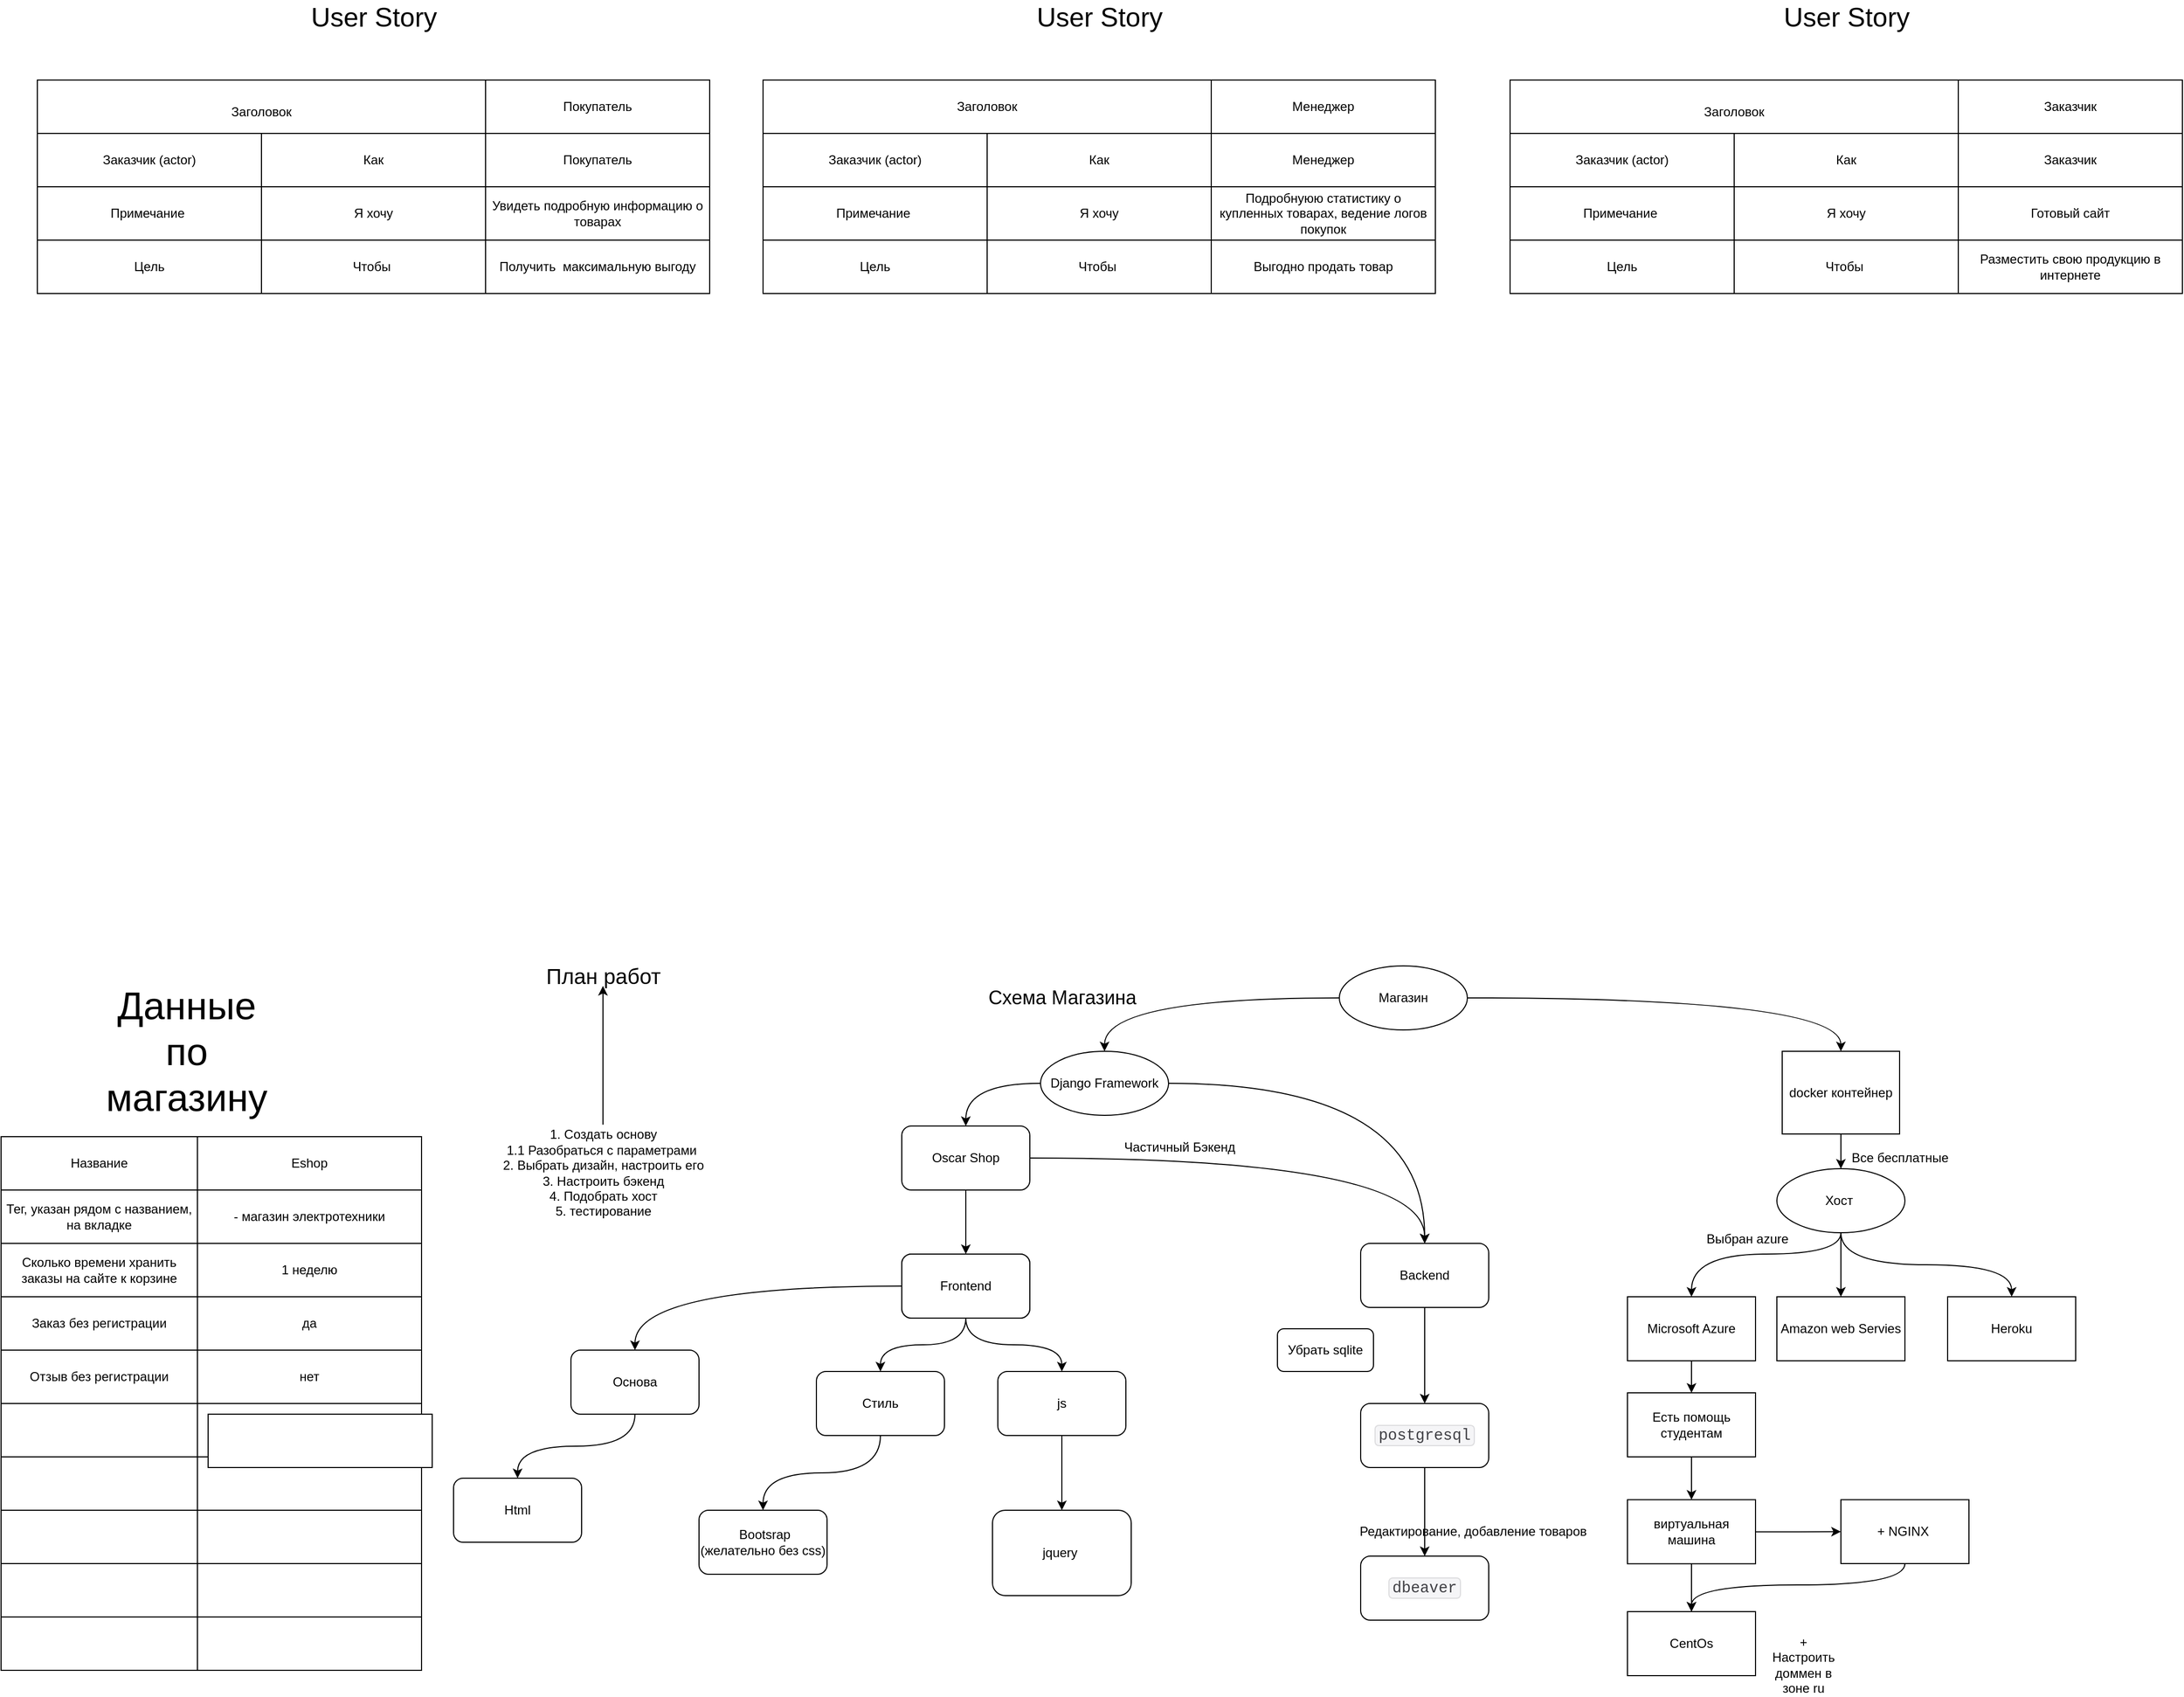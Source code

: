 <mxfile version="14.2.4" type="embed">
    <diagram id="prtHgNgQTEPvFCAcTncT" name="Page-1">
        <mxGraphModel dx="2474" dy="1744" grid="1" gridSize="10" guides="1" tooltips="1" connect="1" arrows="1" fold="1" page="1" pageScale="1" pageWidth="827" pageHeight="1169" math="0" shadow="0">
            <root>
                <mxCell id="0"/>
                <mxCell id="1" parent="0"/>
                <mxCell id="nIdcYIH7QRFC6yB31dNg-30" value="" style="shape=image;verticalLabelPosition=bottom;verticalAlign=top;aspect=fixed;imageAspect=0;image=https://itsecforu.ru/wp-content/uploads/2018/12/nginx.png;" parent="1" vertex="1">
                    <mxGeometry x="195.43" y="476.09" width="121.14" height="77.81" as="geometry"/>
                </mxCell>
                <mxCell id="12" value="" style="shape=image;verticalLabelPosition=bottom;verticalAlign=top;aspect=fixed;imageAspect=0;image=https://guides.wp-bullet.com/wp-content/uploads/2017/01/centos-automatic-security-updates.png;" parent="1" vertex="1">
                    <mxGeometry x="-200.0" y="584.39" width="120" height="55.61" as="geometry"/>
                </mxCell>
                <mxCell id="6" style="edgeStyle=orthogonalEdgeStyle;rounded=0;orthogonalLoop=1;jettySize=auto;html=1;" parent="1" source="5" target="rxrXzZAJuEPQkS48RmaR-65" edge="1">
                    <mxGeometry relative="1" as="geometry"/>
                </mxCell>
                <mxCell id="5" value="docker контейнер" style="rounded=0;whiteSpace=wrap;html=1;" parent="1" vertex="1">
                    <mxGeometry x="15" y="60" width="110" height="77.5" as="geometry"/>
                </mxCell>
                <mxCell id="rxrXzZAJuEPQkS48RmaR-1" value="&lt;font style=&quot;font-size: 18px&quot;&gt;Схема Магазина&lt;/font&gt;" style="text;html=1;align=center;verticalAlign=middle;resizable=0;points=[];autosize=1;" parent="1" vertex="1">
                    <mxGeometry x="-735" width="150" height="20" as="geometry"/>
                </mxCell>
                <mxCell id="rxrXzZAJuEPQkS48RmaR-2" value="&lt;font style=&quot;font-size: 20px&quot;&gt;План работ&lt;/font&gt;" style="text;html=1;align=center;verticalAlign=middle;resizable=0;points=[];autosize=1;" parent="1" vertex="1">
                    <mxGeometry x="-1150" y="-21.25" width="120" height="20" as="geometry"/>
                </mxCell>
                <mxCell id="HfXP12kQXcB-YYXYpd6a-1" value="" style="edgeStyle=orthogonalEdgeStyle;rounded=0;orthogonalLoop=1;jettySize=auto;html=1;" parent="1" source="rxrXzZAJuEPQkS48RmaR-3" target="rxrXzZAJuEPQkS48RmaR-2" edge="1">
                    <mxGeometry relative="1" as="geometry"/>
                </mxCell>
                <mxCell id="rxrXzZAJuEPQkS48RmaR-3" value="1. Создать основу&lt;br&gt;1.1 Разобраться с параметрами&amp;nbsp;&lt;br&gt;2. Выбрать дизайн, настроить его&lt;br&gt;3. Настроить бэкенд&lt;br&gt;4. Подобрать хост&lt;br&gt;5. тестирование" style="text;html=1;align=center;verticalAlign=middle;resizable=0;points=[];autosize=1;" parent="1" vertex="1">
                    <mxGeometry x="-1190" y="128.75" width="200" height="90" as="geometry"/>
                </mxCell>
                <mxCell id="rxrXzZAJuEPQkS48RmaR-42" style="edgeStyle=orthogonalEdgeStyle;curved=1;rounded=0;orthogonalLoop=1;jettySize=auto;html=1;entryX=0.5;entryY=0;entryDx=0;entryDy=0;" parent="1" source="rxrXzZAJuEPQkS48RmaR-4" target="rxrXzZAJuEPQkS48RmaR-5" edge="1">
                    <mxGeometry relative="1" as="geometry"/>
                </mxCell>
                <mxCell id="rxrXzZAJuEPQkS48RmaR-44" style="edgeStyle=orthogonalEdgeStyle;curved=1;rounded=0;orthogonalLoop=1;jettySize=auto;html=1;" parent="1" source="rxrXzZAJuEPQkS48RmaR-4" target="rxrXzZAJuEPQkS48RmaR-14" edge="1">
                    <mxGeometry relative="1" as="geometry"/>
                </mxCell>
                <mxCell id="rxrXzZAJuEPQkS48RmaR-4" value="Django Framework" style="ellipse;whiteSpace=wrap;html=1;fontFamily=Helvetica;fontSize=12;align=center;" parent="1" vertex="1">
                    <mxGeometry x="-680" y="60" width="120" height="60" as="geometry"/>
                </mxCell>
                <mxCell id="rxrXzZAJuEPQkS48RmaR-13" style="edgeStyle=orthogonalEdgeStyle;curved=1;rounded=0;orthogonalLoop=1;jettySize=auto;html=1;entryX=0.5;entryY=0;entryDx=0;entryDy=0;exitX=0.5;exitY=1;exitDx=0;exitDy=0;" parent="1" source="rxrXzZAJuEPQkS48RmaR-5" target="rxrXzZAJuEPQkS48RmaR-12" edge="1">
                    <mxGeometry relative="1" as="geometry"/>
                </mxCell>
                <mxCell id="rxrXzZAJuEPQkS48RmaR-43" style="edgeStyle=orthogonalEdgeStyle;curved=1;rounded=0;orthogonalLoop=1;jettySize=auto;html=1;" parent="1" source="rxrXzZAJuEPQkS48RmaR-5" target="rxrXzZAJuEPQkS48RmaR-14" edge="1">
                    <mxGeometry relative="1" as="geometry"/>
                </mxCell>
                <mxCell id="rxrXzZAJuEPQkS48RmaR-5" value="Oscar Shop" style="rounded=1;whiteSpace=wrap;html=1;" parent="1" vertex="1">
                    <mxGeometry x="-810" y="130" width="120" height="60" as="geometry"/>
                </mxCell>
                <mxCell id="rxrXzZAJuEPQkS48RmaR-24" style="edgeStyle=orthogonalEdgeStyle;curved=1;rounded=0;orthogonalLoop=1;jettySize=auto;html=1;entryX=0.5;entryY=0;entryDx=0;entryDy=0;" parent="1" source="rxrXzZAJuEPQkS48RmaR-12" target="rxrXzZAJuEPQkS48RmaR-29" edge="1">
                    <mxGeometry relative="1" as="geometry">
                        <mxPoint x="-980" y="360" as="targetPoint"/>
                    </mxGeometry>
                </mxCell>
                <mxCell id="rxrXzZAJuEPQkS48RmaR-12" value="Frontend" style="rounded=1;whiteSpace=wrap;html=1;" parent="1" vertex="1">
                    <mxGeometry x="-810" y="250" width="120" height="60" as="geometry"/>
                </mxCell>
                <mxCell id="rxrXzZAJuEPQkS48RmaR-48" style="edgeStyle=orthogonalEdgeStyle;curved=1;rounded=0;orthogonalLoop=1;jettySize=auto;html=1;" parent="1" source="rxrXzZAJuEPQkS48RmaR-14" target="rxrXzZAJuEPQkS48RmaR-47" edge="1">
                    <mxGeometry relative="1" as="geometry"/>
                </mxCell>
                <mxCell id="rxrXzZAJuEPQkS48RmaR-14" value="Backend" style="rounded=1;whiteSpace=wrap;html=1;" parent="1" vertex="1">
                    <mxGeometry x="-380" y="240" width="120" height="60" as="geometry"/>
                </mxCell>
                <mxCell id="rxrXzZAJuEPQkS48RmaR-20" value="Html" style="rounded=1;whiteSpace=wrap;html=1;" parent="1" vertex="1">
                    <mxGeometry x="-1230" y="460" width="120" height="60" as="geometry"/>
                </mxCell>
                <mxCell id="rxrXzZAJuEPQkS48RmaR-25" style="edgeStyle=orthogonalEdgeStyle;curved=1;rounded=0;orthogonalLoop=1;jettySize=auto;html=1;exitX=0.5;exitY=1;exitDx=0;exitDy=0;" parent="1" source="rxrXzZAJuEPQkS48RmaR-29" target="rxrXzZAJuEPQkS48RmaR-20" edge="1">
                    <mxGeometry relative="1" as="geometry">
                        <mxPoint x="-1040" y="390.034" as="sourcePoint"/>
                    </mxGeometry>
                </mxCell>
                <mxCell id="rxrXzZAJuEPQkS48RmaR-29" value="Основа" style="rounded=1;whiteSpace=wrap;html=1;" parent="1" vertex="1">
                    <mxGeometry x="-1120" y="340" width="120" height="60" as="geometry"/>
                </mxCell>
                <mxCell id="rxrXzZAJuEPQkS48RmaR-32" style="edgeStyle=orthogonalEdgeStyle;curved=1;rounded=0;orthogonalLoop=1;jettySize=auto;html=1;entryX=0.5;entryY=0;entryDx=0;entryDy=0;" parent="1" source="rxrXzZAJuEPQkS48RmaR-30" target="rxrXzZAJuEPQkS48RmaR-31" edge="1">
                    <mxGeometry relative="1" as="geometry"/>
                </mxCell>
                <mxCell id="rxrXzZAJuEPQkS48RmaR-35" style="edgeStyle=orthogonalEdgeStyle;curved=1;rounded=0;orthogonalLoop=1;jettySize=auto;html=1;" parent="1" source="rxrXzZAJuEPQkS48RmaR-30" target="rxrXzZAJuEPQkS48RmaR-34" edge="1">
                    <mxGeometry relative="1" as="geometry"/>
                </mxCell>
                <mxCell id="rxrXzZAJuEPQkS48RmaR-30" value="Frontend" style="rounded=1;whiteSpace=wrap;html=1;" parent="1" vertex="1">
                    <mxGeometry x="-810" y="250" width="120" height="60" as="geometry"/>
                </mxCell>
                <mxCell id="rxrXzZAJuEPQkS48RmaR-38" style="edgeStyle=orthogonalEdgeStyle;curved=1;rounded=0;orthogonalLoop=1;jettySize=auto;html=1;entryX=0.5;entryY=0;entryDx=0;entryDy=0;" parent="1" source="rxrXzZAJuEPQkS48RmaR-31" target="rxrXzZAJuEPQkS48RmaR-39" edge="1">
                    <mxGeometry relative="1" as="geometry">
                        <mxPoint x="-890" y="510" as="targetPoint"/>
                    </mxGeometry>
                </mxCell>
                <mxCell id="rxrXzZAJuEPQkS48RmaR-31" value="Стиль" style="rounded=1;whiteSpace=wrap;html=1;" parent="1" vertex="1">
                    <mxGeometry x="-890" y="360" width="120" height="60" as="geometry"/>
                </mxCell>
                <mxCell id="rxrXzZAJuEPQkS48RmaR-37" style="edgeStyle=orthogonalEdgeStyle;curved=1;rounded=0;orthogonalLoop=1;jettySize=auto;html=1;" parent="1" source="rxrXzZAJuEPQkS48RmaR-34" target="rxrXzZAJuEPQkS48RmaR-36" edge="1">
                    <mxGeometry relative="1" as="geometry"/>
                </mxCell>
                <mxCell id="rxrXzZAJuEPQkS48RmaR-34" value="js" style="rounded=1;whiteSpace=wrap;html=1;" parent="1" vertex="1">
                    <mxGeometry x="-720" y="360" width="120" height="60" as="geometry"/>
                </mxCell>
                <mxCell id="rxrXzZAJuEPQkS48RmaR-36" value="jquery&amp;nbsp;" style="rounded=1;whiteSpace=wrap;html=1;" parent="1" vertex="1">
                    <mxGeometry x="-725" y="490" width="130" height="80" as="geometry"/>
                </mxCell>
                <mxCell id="rxrXzZAJuEPQkS48RmaR-39" value="&amp;nbsp;Bootsrap (желательно без css)" style="rounded=1;whiteSpace=wrap;html=1;" parent="1" vertex="1">
                    <mxGeometry x="-1000" y="490" width="120" height="60" as="geometry"/>
                </mxCell>
                <mxCell id="rxrXzZAJuEPQkS48RmaR-45" value="Частичный Бэкенд" style="text;html=1;align=center;verticalAlign=middle;resizable=0;points=[];autosize=1;" parent="1" vertex="1">
                    <mxGeometry x="-610" y="140" width="120" height="20" as="geometry"/>
                </mxCell>
                <mxCell id="rxrXzZAJuEPQkS48RmaR-46" value="Убрать sqlite" style="rounded=1;whiteSpace=wrap;html=1;" parent="1" vertex="1">
                    <mxGeometry x="-458" y="320" width="90" height="40" as="geometry"/>
                </mxCell>
                <mxCell id="rxrXzZAJuEPQkS48RmaR-82" style="edgeStyle=orthogonalEdgeStyle;curved=1;rounded=0;orthogonalLoop=1;jettySize=auto;html=1;" parent="1" source="rxrXzZAJuEPQkS48RmaR-47" target="rxrXzZAJuEPQkS48RmaR-80" edge="1">
                    <mxGeometry relative="1" as="geometry"/>
                </mxCell>
                <mxCell id="rxrXzZAJuEPQkS48RmaR-47" value="&lt;code style=&quot;box-sizing: border-box ; font-family: &amp;#34;menlo&amp;#34; , &amp;#34;monaco&amp;#34; , &amp;#34;consolas&amp;#34; , &amp;#34;courier new&amp;#34; , monospace ; font-size: 14.4px ; padding: 2px 4px ; color: rgb(63 , 63 , 68) ; background-color: rgb(245 , 245 , 247) ; border-radius: 4px ; box-shadow: rgba(0 , 0 , 0 , 0.1) 0px 0px 0px 1px inset&quot;&gt;postgresql&lt;br&gt;&lt;/code&gt;" style="rounded=1;whiteSpace=wrap;html=1;" parent="1" vertex="1">
                    <mxGeometry x="-380" y="390" width="120" height="60" as="geometry"/>
                </mxCell>
                <mxCell id="rxrXzZAJuEPQkS48RmaR-53" value="" style="shape=image;verticalLabelPosition=bottom;verticalAlign=top;aspect=fixed;imageAspect=0;image=https://hsto.org/webt/me/2l/pa/me2lpa5o0f7i3ijip-hioytti0i.png;" parent="1" vertex="1">
                    <mxGeometry x="-400" y="367.82" width="43" height="44.37" as="geometry"/>
                </mxCell>
                <mxCell id="rxrXzZAJuEPQkS48RmaR-54" value="" style="shape=image;verticalLabelPosition=bottom;verticalAlign=top;aspect=fixed;imageAspect=0;image=https://www.drupal.org/files/project-images/bootstrap-stack.png;" parent="1" vertex="1">
                    <mxGeometry x="-1010" y="450.0" width="50" height="42.02" as="geometry"/>
                </mxCell>
                <mxCell id="rxrXzZAJuEPQkS48RmaR-57" value="" style="shape=image;verticalLabelPosition=bottom;verticalAlign=top;aspect=fixed;imageAspect=0;image=https://www.spencergerdes.com/assets/images/jquery.png;" parent="1" vertex="1">
                    <mxGeometry x="-770" y="480.17" width="70" height="19.66" as="geometry"/>
                </mxCell>
                <mxCell id="rxrXzZAJuEPQkS48RmaR-62" style="edgeStyle=orthogonalEdgeStyle;curved=1;rounded=0;orthogonalLoop=1;jettySize=auto;html=1;" parent="1" source="rxrXzZAJuEPQkS48RmaR-61" target="rxrXzZAJuEPQkS48RmaR-4" edge="1">
                    <mxGeometry relative="1" as="geometry"/>
                </mxCell>
                <mxCell id="rxrXzZAJuEPQkS48RmaR-64" style="edgeStyle=orthogonalEdgeStyle;curved=1;rounded=0;orthogonalLoop=1;jettySize=auto;html=1;" parent="1" source="rxrXzZAJuEPQkS48RmaR-61" target="5" edge="1">
                    <mxGeometry relative="1" as="geometry">
                        <mxPoint x="-50" y="-30" as="targetPoint"/>
                    </mxGeometry>
                </mxCell>
                <mxCell id="rxrXzZAJuEPQkS48RmaR-61" value="Магазин" style="ellipse;whiteSpace=wrap;html=1;fontFamily=Helvetica;fontSize=12;align=center;" parent="1" vertex="1">
                    <mxGeometry x="-400" y="-20" width="120" height="60" as="geometry"/>
                </mxCell>
                <mxCell id="rxrXzZAJuEPQkS48RmaR-67" style="edgeStyle=orthogonalEdgeStyle;curved=1;rounded=0;orthogonalLoop=1;jettySize=auto;html=1;" parent="1" source="rxrXzZAJuEPQkS48RmaR-65" target="rxrXzZAJuEPQkS48RmaR-66" edge="1">
                    <mxGeometry relative="1" as="geometry">
                        <Array as="points">
                            <mxPoint x="70" y="250"/>
                            <mxPoint x="-70" y="250"/>
                        </Array>
                    </mxGeometry>
                </mxCell>
                <mxCell id="rxrXzZAJuEPQkS48RmaR-75" style="edgeStyle=orthogonalEdgeStyle;curved=1;rounded=0;orthogonalLoop=1;jettySize=auto;html=1;entryX=0.5;entryY=0;entryDx=0;entryDy=0;" parent="1" source="rxrXzZAJuEPQkS48RmaR-65" target="rxrXzZAJuEPQkS48RmaR-76" edge="1">
                    <mxGeometry relative="1" as="geometry">
                        <mxPoint x="60" y="290" as="targetPoint"/>
                    </mxGeometry>
                </mxCell>
                <mxCell id="rxrXzZAJuEPQkS48RmaR-87" style="edgeStyle=orthogonalEdgeStyle;curved=1;rounded=0;orthogonalLoop=1;jettySize=auto;html=1;entryX=0.5;entryY=0;entryDx=0;entryDy=0;exitX=0.5;exitY=1;exitDx=0;exitDy=0;" parent="1" source="rxrXzZAJuEPQkS48RmaR-65" target="rxrXzZAJuEPQkS48RmaR-84" edge="1">
                    <mxGeometry relative="1" as="geometry"/>
                </mxCell>
                <mxCell id="rxrXzZAJuEPQkS48RmaR-65" value="Хост&amp;nbsp;" style="ellipse;whiteSpace=wrap;html=1;fontFamily=Helvetica;fontSize=12;align=center;" parent="1" vertex="1">
                    <mxGeometry x="10" y="170" width="120" height="60" as="geometry"/>
                </mxCell>
                <mxCell id="rxrXzZAJuEPQkS48RmaR-71" style="edgeStyle=orthogonalEdgeStyle;curved=1;rounded=0;orthogonalLoop=1;jettySize=auto;html=1;entryX=0.5;entryY=0;entryDx=0;entryDy=0;" parent="1" source="rxrXzZAJuEPQkS48RmaR-66" target="rxrXzZAJuEPQkS48RmaR-70" edge="1">
                    <mxGeometry relative="1" as="geometry"/>
                </mxCell>
                <mxCell id="rxrXzZAJuEPQkS48RmaR-66" value="Microsoft Azure" style="rounded=0;whiteSpace=wrap;html=1;fontFamily=Helvetica;fontSize=12;align=center;" parent="1" vertex="1">
                    <mxGeometry x="-130" y="290" width="120" height="60" as="geometry"/>
                </mxCell>
                <mxCell id="21" style="edgeStyle=orthogonalEdgeStyle;rounded=0;orthogonalLoop=1;jettySize=auto;html=1;entryX=0.5;entryY=0;entryDx=0;entryDy=0;" parent="1" source="rxrXzZAJuEPQkS48RmaR-70" target="19" edge="1">
                    <mxGeometry relative="1" as="geometry"/>
                </mxCell>
                <mxCell id="rxrXzZAJuEPQkS48RmaR-70" value="Есть помощь студентам" style="rounded=0;whiteSpace=wrap;html=1;" parent="1" vertex="1">
                    <mxGeometry x="-130" y="380" width="120" height="60" as="geometry"/>
                </mxCell>
                <mxCell id="rxrXzZAJuEPQkS48RmaR-76" value="Amazon web Servies" style="rounded=0;whiteSpace=wrap;html=1;fontFamily=Helvetica;fontSize=12;align=center;" parent="1" vertex="1">
                    <mxGeometry x="10" y="290" width="120" height="60" as="geometry"/>
                </mxCell>
                <mxCell id="rxrXzZAJuEPQkS48RmaR-77" value="" style="shape=image;verticalLabelPosition=bottom;verticalAlign=top;aspect=fixed;imageAspect=0;image=http://datanetstracon.com/images/Azure.png;" parent="1" vertex="1">
                    <mxGeometry x="-140.0" y="227.32" width="85.29" height="62.65" as="geometry"/>
                </mxCell>
                <mxCell id="rxrXzZAJuEPQkS48RmaR-78" value="" style="shape=image;verticalLabelPosition=bottom;verticalAlign=top;aspect=fixed;imageAspect=0;image=https://www.itsec.ru/hubfs/ISR/AWS.png;" parent="1" vertex="1">
                    <mxGeometry x="80" y="246.32" width="66.67" height="50" as="geometry"/>
                </mxCell>
                <mxCell id="rxrXzZAJuEPQkS48RmaR-80" value="&lt;code style=&quot;box-sizing: border-box ; font-family: &amp;#34;menlo&amp;#34; , &amp;#34;monaco&amp;#34; , &amp;#34;consolas&amp;#34; , &amp;#34;courier new&amp;#34; , monospace ; font-size: 14.4px ; padding: 2px 4px ; color: rgb(63 , 63 , 68) ; background-color: rgb(245 , 245 , 247) ; border-radius: 4px ; box-shadow: rgba(0 , 0 , 0 , 0.1) 0px 0px 0px 1px inset&quot;&gt;dbeaver&lt;br&gt;&lt;/code&gt;" style="rounded=1;whiteSpace=wrap;html=1;" parent="1" vertex="1">
                    <mxGeometry x="-380" y="533" width="120" height="60" as="geometry"/>
                </mxCell>
                <mxCell id="rxrXzZAJuEPQkS48RmaR-81" value="" style="shape=image;verticalLabelPosition=bottom;verticalAlign=top;aspect=fixed;imageAspect=0;image=https://freesoft.ru/storage/images/214/2134/213379/213379_normal.png;" parent="1" vertex="1">
                    <mxGeometry x="-405" y="523" width="37" height="37" as="geometry"/>
                </mxCell>
                <mxCell id="rxrXzZAJuEPQkS48RmaR-83" value="Редактирование, добавление товаров" style="text;html=1;align=center;verticalAlign=middle;resizable=0;points=[];autosize=1;" parent="1" vertex="1">
                    <mxGeometry x="-390" y="500" width="230" height="20" as="geometry"/>
                </mxCell>
                <mxCell id="rxrXzZAJuEPQkS48RmaR-84" value="Heroku" style="rounded=0;whiteSpace=wrap;html=1;" parent="1" vertex="1">
                    <mxGeometry x="170" y="290" width="120" height="60" as="geometry"/>
                </mxCell>
                <mxCell id="rxrXzZAJuEPQkS48RmaR-85" value="" style="shape=image;verticalLabelPosition=bottom;verticalAlign=top;aspect=fixed;imageAspect=0;image=https://static.perimeter81.com/website20/images/b2bv2/organism/solutions/heroku/b2b-solutions-heroku-into__img.png;" parent="1" vertex="1">
                    <mxGeometry x="230" y="230" width="52" height="57.29" as="geometry"/>
                </mxCell>
                <mxCell id="rxrXzZAJuEPQkS48RmaR-88" value="Все бесплатные" style="text;html=1;align=center;verticalAlign=middle;resizable=0;points=[];autosize=1;" parent="1" vertex="1">
                    <mxGeometry x="70" y="150" width="110" height="20" as="geometry"/>
                </mxCell>
                <mxCell id="rxrXzZAJuEPQkS48RmaR-90" value="Название" style="rounded=0;whiteSpace=wrap;html=1;" parent="1" vertex="1">
                    <mxGeometry x="-1654" y="140" width="184" height="50" as="geometry"/>
                </mxCell>
                <mxCell id="rxrXzZAJuEPQkS48RmaR-91" value="Eshop" style="rounded=0;whiteSpace=wrap;html=1;" parent="1" vertex="1">
                    <mxGeometry x="-1470" y="140" width="210" height="50" as="geometry"/>
                </mxCell>
                <mxCell id="rxrXzZAJuEPQkS48RmaR-92" value="&lt;font style=&quot;font-size: 36px&quot;&gt;Данные по магазину&lt;/font&gt;" style="text;html=1;strokeColor=none;fillColor=none;align=center;verticalAlign=middle;whiteSpace=wrap;rounded=0;" parent="1" vertex="1">
                    <mxGeometry x="-1530" y="30" width="100" height="60" as="geometry"/>
                </mxCell>
                <mxCell id="rxrXzZAJuEPQkS48RmaR-93" value="Тег, указан рядом с названием, на вкладке" style="rounded=0;whiteSpace=wrap;html=1;" parent="1" vertex="1">
                    <mxGeometry x="-1654" y="190" width="184" height="50" as="geometry"/>
                </mxCell>
                <mxCell id="rxrXzZAJuEPQkS48RmaR-94" value="- магазин электротехники" style="rounded=0;whiteSpace=wrap;html=1;" parent="1" vertex="1">
                    <mxGeometry x="-1470" y="190" width="210" height="50" as="geometry"/>
                </mxCell>
                <mxCell id="rxrXzZAJuEPQkS48RmaR-95" value="Сколько времени хранить заказы на сайте к корзине" style="rounded=0;whiteSpace=wrap;html=1;" parent="1" vertex="1">
                    <mxGeometry x="-1654" y="240" width="184" height="50" as="geometry"/>
                </mxCell>
                <mxCell id="rxrXzZAJuEPQkS48RmaR-96" value="1 неделю" style="rounded=0;whiteSpace=wrap;html=1;" parent="1" vertex="1">
                    <mxGeometry x="-1470" y="240" width="210" height="50" as="geometry"/>
                </mxCell>
                <mxCell id="rxrXzZAJuEPQkS48RmaR-97" value="Заказ без регистрации" style="rounded=0;whiteSpace=wrap;html=1;" parent="1" vertex="1">
                    <mxGeometry x="-1654" y="290" width="184" height="50" as="geometry"/>
                </mxCell>
                <mxCell id="rxrXzZAJuEPQkS48RmaR-98" value="да" style="rounded=0;whiteSpace=wrap;html=1;" parent="1" vertex="1">
                    <mxGeometry x="-1470" y="290" width="210" height="50" as="geometry"/>
                </mxCell>
                <mxCell id="rxrXzZAJuEPQkS48RmaR-99" value="Отзыв без регистрации" style="rounded=0;whiteSpace=wrap;html=1;" parent="1" vertex="1">
                    <mxGeometry x="-1654" y="340" width="184" height="50" as="geometry"/>
                </mxCell>
                <mxCell id="rxrXzZAJuEPQkS48RmaR-100" value="нет" style="rounded=0;whiteSpace=wrap;html=1;" parent="1" vertex="1">
                    <mxGeometry x="-1470" y="340" width="210" height="50" as="geometry"/>
                </mxCell>
                <mxCell id="rxrXzZAJuEPQkS48RmaR-101" value="" style="rounded=0;whiteSpace=wrap;html=1;" parent="1" vertex="1">
                    <mxGeometry x="-1654" y="390" width="184" height="50" as="geometry"/>
                </mxCell>
                <mxCell id="rxrXzZAJuEPQkS48RmaR-102" value="" style="rounded=0;whiteSpace=wrap;html=1;" parent="1" vertex="1">
                    <mxGeometry x="-1470" y="390" width="210" height="50" as="geometry"/>
                </mxCell>
                <mxCell id="rxrXzZAJuEPQkS48RmaR-109" value="" style="rounded=0;whiteSpace=wrap;html=1;" parent="1" vertex="1">
                    <mxGeometry x="-1654" y="440" width="184" height="50" as="geometry"/>
                </mxCell>
                <mxCell id="rxrXzZAJuEPQkS48RmaR-110" value="" style="rounded=0;whiteSpace=wrap;html=1;" parent="1" vertex="1">
                    <mxGeometry x="-1470" y="440" width="210" height="50" as="geometry"/>
                </mxCell>
                <mxCell id="rxrXzZAJuEPQkS48RmaR-111" value="" style="rounded=0;whiteSpace=wrap;html=1;" parent="1" vertex="1">
                    <mxGeometry x="-1654" y="490" width="184" height="50" as="geometry"/>
                </mxCell>
                <mxCell id="rxrXzZAJuEPQkS48RmaR-112" value="" style="rounded=0;whiteSpace=wrap;html=1;" parent="1" vertex="1">
                    <mxGeometry x="-1470" y="490" width="210" height="50" as="geometry"/>
                </mxCell>
                <mxCell id="rxrXzZAJuEPQkS48RmaR-113" value="" style="rounded=0;whiteSpace=wrap;html=1;" parent="1" vertex="1">
                    <mxGeometry x="-1654" y="540" width="184" height="50" as="geometry"/>
                </mxCell>
                <mxCell id="rxrXzZAJuEPQkS48RmaR-114" value="" style="rounded=0;whiteSpace=wrap;html=1;" parent="1" vertex="1">
                    <mxGeometry x="-1470" y="540" width="210" height="50" as="geometry"/>
                </mxCell>
                <mxCell id="rxrXzZAJuEPQkS48RmaR-115" value="" style="rounded=0;whiteSpace=wrap;html=1;" parent="1" vertex="1">
                    <mxGeometry x="-1654" y="590" width="184" height="50" as="geometry"/>
                </mxCell>
                <mxCell id="rxrXzZAJuEPQkS48RmaR-116" value="" style="rounded=0;whiteSpace=wrap;html=1;" parent="1" vertex="1">
                    <mxGeometry x="-1470" y="590" width="210" height="50" as="geometry"/>
                </mxCell>
                <mxCell id="8" value="" style="shape=image;verticalLabelPosition=bottom;verticalAlign=top;aspect=fixed;imageAspect=0;image=https://res.cloudinary.com/startup-grind/image/upload/c_fill,dpr_2.0,f_auto,g_center,h_1080,q_100,w_1080/v1/gcs/platform-data-docker/chapter_logos/highres_449953548.jpeg;" parent="1" vertex="1">
                    <mxGeometry x="90" y="20" width="70" height="70" as="geometry"/>
                </mxCell>
                <mxCell id="10" value="CentOs" style="rounded=0;whiteSpace=wrap;html=1;" parent="1" vertex="1">
                    <mxGeometry x="-130" y="585" width="120" height="60" as="geometry"/>
                </mxCell>
                <mxCell id="13" value="+ Настроить доммен в зоне ru" style="text;html=1;strokeColor=none;fillColor=none;align=center;verticalAlign=middle;whiteSpace=wrap;rounded=0;" parent="1" vertex="1">
                    <mxGeometry x="15" y="625" width="40" height="20" as="geometry"/>
                </mxCell>
                <mxCell id="18" value="Выбран azure" style="text;html=1;align=center;verticalAlign=middle;resizable=0;points=[];autosize=1;" parent="1" vertex="1">
                    <mxGeometry x="-62.71" y="226.32" width="90" height="20" as="geometry"/>
                </mxCell>
                <mxCell id="20" style="edgeStyle=orthogonalEdgeStyle;rounded=0;orthogonalLoop=1;jettySize=auto;html=1;" parent="1" source="19" target="10" edge="1">
                    <mxGeometry relative="1" as="geometry"/>
                </mxCell>
                <mxCell id="23" style="edgeStyle=orthogonalEdgeStyle;rounded=0;orthogonalLoop=1;jettySize=auto;html=1;entryX=0;entryY=0.5;entryDx=0;entryDy=0;" parent="1" source="19" target="22" edge="1">
                    <mxGeometry relative="1" as="geometry"/>
                </mxCell>
                <mxCell id="19" value="виртуальная машина" style="rounded=0;whiteSpace=wrap;html=1;" parent="1" vertex="1">
                    <mxGeometry x="-130" y="480.17" width="120" height="60" as="geometry"/>
                </mxCell>
                <mxCell id="26" style="edgeStyle=orthogonalEdgeStyle;rounded=0;orthogonalLoop=1;jettySize=auto;html=1;entryX=0.5;entryY=0;entryDx=0;entryDy=0;curved=1;" parent="1" source="22" target="10" edge="1">
                    <mxGeometry relative="1" as="geometry">
                        <Array as="points">
                            <mxPoint x="130" y="560"/>
                            <mxPoint x="-70" y="560"/>
                        </Array>
                    </mxGeometry>
                </mxCell>
                <mxCell id="22" value="+ NGINX&amp;nbsp;" style="rounded=0;whiteSpace=wrap;html=1;" parent="1" vertex="1">
                    <mxGeometry x="70" y="480.17" width="120" height="59.83" as="geometry"/>
                </mxCell>
                <mxCell id="29" value="" style="rounded=0;whiteSpace=wrap;html=1;" parent="1" vertex="1">
                    <mxGeometry x="-1460" y="400" width="210" height="50" as="geometry"/>
                </mxCell>
                <mxCell id="30" value="Заголовок" style="rounded=0;whiteSpace=wrap;html=1;" parent="1" vertex="1">
                    <mxGeometry x="-1620" y="-850" width="420" height="60" as="geometry"/>
                </mxCell>
                <mxCell id="31" value="Примечание&amp;nbsp;" style="rounded=0;whiteSpace=wrap;html=1;" parent="1" vertex="1">
                    <mxGeometry x="-1620" y="-750" width="210" height="50" as="geometry"/>
                </mxCell>
                <mxCell id="32" value="Заказчик (actor)" style="rounded=0;whiteSpace=wrap;html=1;" parent="1" vertex="1">
                    <mxGeometry x="-1620" y="-800" width="210" height="50" as="geometry"/>
                </mxCell>
                <mxCell id="34" value="Цель" style="rounded=0;whiteSpace=wrap;html=1;" parent="1" vertex="1">
                    <mxGeometry x="-1620" y="-700" width="210" height="50" as="geometry"/>
                </mxCell>
                <mxCell id="37" value="&lt;font style=&quot;font-size: 25px&quot;&gt;User Story&lt;/font&gt;" style="text;html=1;align=center;verticalAlign=middle;resizable=0;points=[];autosize=1;" parent="1" vertex="1">
                    <mxGeometry x="-1370" y="-920" width="130" height="20" as="geometry"/>
                </mxCell>
                <mxCell id="39" value="Как" style="rounded=0;whiteSpace=wrap;html=1;" parent="1" vertex="1">
                    <mxGeometry x="-1410" y="-800" width="210" height="50" as="geometry"/>
                </mxCell>
                <mxCell id="40" value="Чтобы&amp;nbsp;" style="rounded=0;whiteSpace=wrap;html=1;" parent="1" vertex="1">
                    <mxGeometry x="-1410" y="-700" width="210" height="50" as="geometry"/>
                </mxCell>
                <mxCell id="41" value="Я хочу" style="rounded=0;whiteSpace=wrap;html=1;" parent="1" vertex="1">
                    <mxGeometry x="-1410" y="-750" width="210" height="50" as="geometry"/>
                </mxCell>
                <mxCell id="43" value="Покупатель" style="rounded=0;whiteSpace=wrap;html=1;" parent="1" vertex="1">
                    <mxGeometry x="-1200" y="-850" width="210" height="50" as="geometry"/>
                </mxCell>
                <mxCell id="44" value="Увидеть подробную информацию о товарах" style="rounded=0;whiteSpace=wrap;html=1;" parent="1" vertex="1">
                    <mxGeometry x="-1200" y="-750" width="210" height="50" as="geometry"/>
                </mxCell>
                <mxCell id="45" value="Покупатель" style="rounded=0;whiteSpace=wrap;html=1;" parent="1" vertex="1">
                    <mxGeometry x="-1200" y="-800" width="210" height="50" as="geometry"/>
                </mxCell>
                <mxCell id="47" value="Получить&amp;nbsp; максимальную выгоду" style="rounded=0;whiteSpace=wrap;html=1;" parent="1" vertex="1">
                    <mxGeometry x="-1200" y="-700" width="210" height="50" as="geometry"/>
                </mxCell>
                <mxCell id="274" value="Заголовок" style="rounded=0;whiteSpace=wrap;html=1;" vertex="1" parent="1">
                    <mxGeometry x="-240" y="-850" width="420" height="60" as="geometry"/>
                </mxCell>
                <mxCell id="275" value="Примечание&amp;nbsp;" style="rounded=0;whiteSpace=wrap;html=1;" vertex="1" parent="1">
                    <mxGeometry x="-240" y="-750" width="210" height="50" as="geometry"/>
                </mxCell>
                <mxCell id="276" value="Заказчик (actor)" style="rounded=0;whiteSpace=wrap;html=1;" vertex="1" parent="1">
                    <mxGeometry x="-240" y="-800" width="210" height="50" as="geometry"/>
                </mxCell>
                <mxCell id="277" value="Цель" style="rounded=0;whiteSpace=wrap;html=1;" vertex="1" parent="1">
                    <mxGeometry x="-240" y="-700" width="210" height="50" as="geometry"/>
                </mxCell>
                <mxCell id="278" value="&lt;font style=&quot;font-size: 25px&quot;&gt;User Story&lt;/font&gt;" style="text;html=1;align=center;verticalAlign=middle;resizable=0;points=[];autosize=1;" vertex="1" parent="1">
                    <mxGeometry x="10" y="-920" width="130" height="20" as="geometry"/>
                </mxCell>
                <mxCell id="279" value="Как" style="rounded=0;whiteSpace=wrap;html=1;" vertex="1" parent="1">
                    <mxGeometry x="-30" y="-800" width="210" height="50" as="geometry"/>
                </mxCell>
                <mxCell id="280" value="Чтобы&amp;nbsp;" style="rounded=0;whiteSpace=wrap;html=1;" vertex="1" parent="1">
                    <mxGeometry x="-30" y="-700" width="210" height="50" as="geometry"/>
                </mxCell>
                <mxCell id="281" value="Я хочу" style="rounded=0;whiteSpace=wrap;html=1;" vertex="1" parent="1">
                    <mxGeometry x="-30" y="-750" width="210" height="50" as="geometry"/>
                </mxCell>
                <mxCell id="282" value="Заказчик" style="rounded=0;whiteSpace=wrap;html=1;" vertex="1" parent="1">
                    <mxGeometry x="180" y="-850" width="210" height="50" as="geometry"/>
                </mxCell>
                <mxCell id="283" value="Готовый сайт" style="rounded=0;whiteSpace=wrap;html=1;" vertex="1" parent="1">
                    <mxGeometry x="180" y="-750" width="210" height="50" as="geometry"/>
                </mxCell>
                <mxCell id="284" value="Заказчик" style="rounded=0;whiteSpace=wrap;html=1;" vertex="1" parent="1">
                    <mxGeometry x="180" y="-800" width="210" height="50" as="geometry"/>
                </mxCell>
                <mxCell id="285" value="Разместить свою продукцию в интернете" style="rounded=0;whiteSpace=wrap;html=1;" vertex="1" parent="1">
                    <mxGeometry x="180" y="-700" width="210" height="50" as="geometry"/>
                </mxCell>
                <mxCell id="287" value="Примечание&amp;nbsp;" style="rounded=0;whiteSpace=wrap;html=1;" vertex="1" parent="1">
                    <mxGeometry x="-940" y="-750" width="210" height="50" as="geometry"/>
                </mxCell>
                <mxCell id="288" value="Заказчик (actor)" style="rounded=0;whiteSpace=wrap;html=1;" vertex="1" parent="1">
                    <mxGeometry x="-940" y="-800" width="210" height="50" as="geometry"/>
                </mxCell>
                <mxCell id="289" value="Цель" style="rounded=0;whiteSpace=wrap;html=1;" vertex="1" parent="1">
                    <mxGeometry x="-940" y="-700" width="210" height="50" as="geometry"/>
                </mxCell>
                <mxCell id="290" value="&lt;font style=&quot;font-size: 25px&quot;&gt;User Story&lt;/font&gt;" style="text;html=1;align=center;verticalAlign=middle;resizable=0;points=[];autosize=1;" vertex="1" parent="1">
                    <mxGeometry x="-690" y="-920" width="130" height="20" as="geometry"/>
                </mxCell>
                <mxCell id="291" value="Как" style="rounded=0;whiteSpace=wrap;html=1;" vertex="1" parent="1">
                    <mxGeometry x="-730" y="-800" width="210" height="50" as="geometry"/>
                </mxCell>
                <mxCell id="292" value="Чтобы&amp;nbsp;" style="rounded=0;whiteSpace=wrap;html=1;" vertex="1" parent="1">
                    <mxGeometry x="-730" y="-700" width="210" height="50" as="geometry"/>
                </mxCell>
                <mxCell id="293" value="Я хочу" style="rounded=0;whiteSpace=wrap;html=1;" vertex="1" parent="1">
                    <mxGeometry x="-730" y="-750" width="210" height="50" as="geometry"/>
                </mxCell>
                <mxCell id="294" value="Менеджер" style="rounded=0;whiteSpace=wrap;html=1;" vertex="1" parent="1">
                    <mxGeometry x="-520" y="-850" width="210" height="50" as="geometry"/>
                </mxCell>
                <mxCell id="295" value="Подробнуюю статистику о купленных товарах, ведение логов покупок" style="rounded=0;whiteSpace=wrap;html=1;" vertex="1" parent="1">
                    <mxGeometry x="-520" y="-750" width="210" height="50" as="geometry"/>
                </mxCell>
                <mxCell id="296" value="Менеджер" style="rounded=0;whiteSpace=wrap;html=1;" vertex="1" parent="1">
                    <mxGeometry x="-520" y="-800" width="210" height="50" as="geometry"/>
                </mxCell>
                <mxCell id="297" value="Выгодно продать товар" style="rounded=0;whiteSpace=wrap;html=1;" vertex="1" parent="1">
                    <mxGeometry x="-520" y="-700" width="210" height="50" as="geometry"/>
                </mxCell>
                <mxCell id="299" value="Заголовок" style="rounded=0;whiteSpace=wrap;html=1;" vertex="1" parent="1">
                    <mxGeometry x="-940" y="-850" width="420" height="50" as="geometry"/>
                </mxCell>
            </root>
        </mxGraphModel>
    </diagram>
</mxfile>